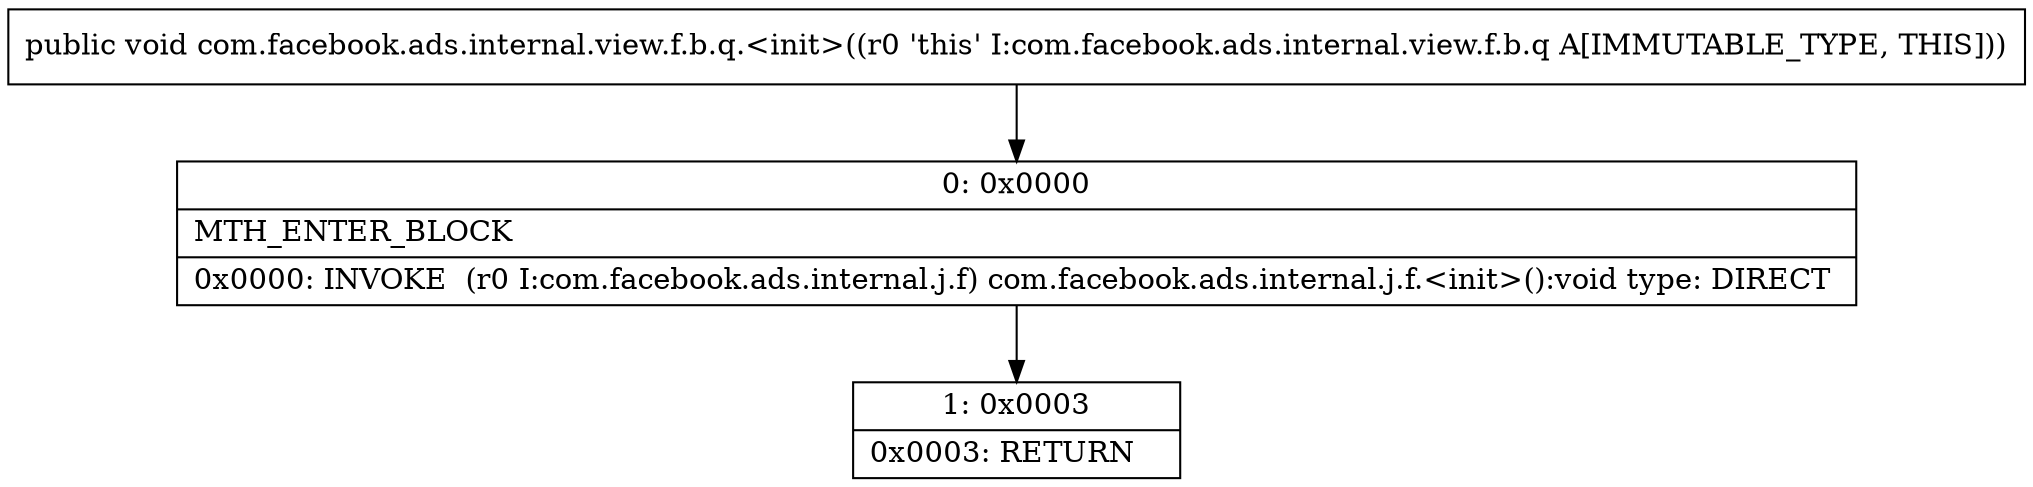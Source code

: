 digraph "CFG forcom.facebook.ads.internal.view.f.b.q.\<init\>()V" {
Node_0 [shape=record,label="{0\:\ 0x0000|MTH_ENTER_BLOCK\l|0x0000: INVOKE  (r0 I:com.facebook.ads.internal.j.f) com.facebook.ads.internal.j.f.\<init\>():void type: DIRECT \l}"];
Node_1 [shape=record,label="{1\:\ 0x0003|0x0003: RETURN   \l}"];
MethodNode[shape=record,label="{public void com.facebook.ads.internal.view.f.b.q.\<init\>((r0 'this' I:com.facebook.ads.internal.view.f.b.q A[IMMUTABLE_TYPE, THIS])) }"];
MethodNode -> Node_0;
Node_0 -> Node_1;
}

